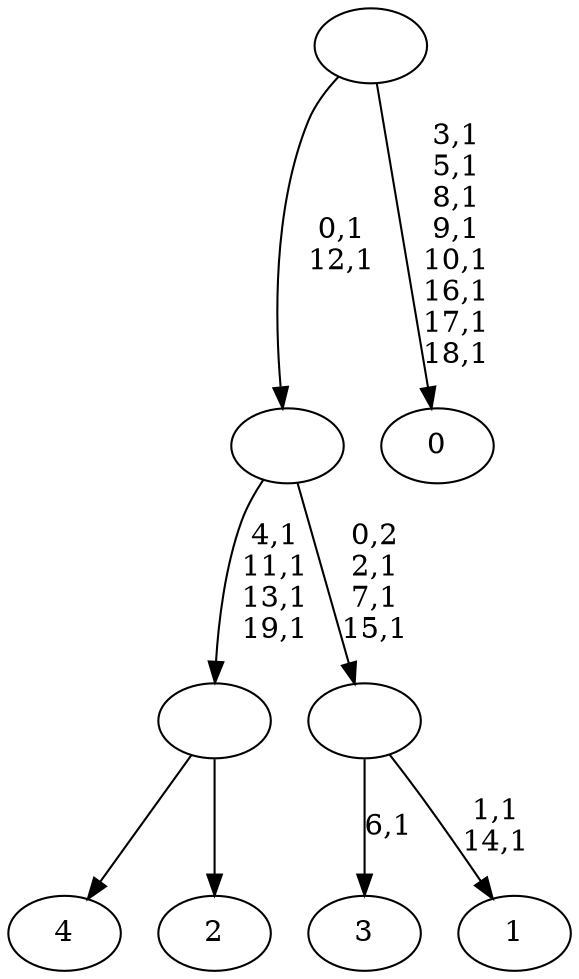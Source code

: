 digraph T {
	25 [label="4"]
	24 [label="3"]
	22 [label="2"]
	21 [label=""]
	17 [label="1"]
	14 [label=""]
	11 [label=""]
	9 [label="0"]
	0 [label=""]
	21 -> 25 [label=""]
	21 -> 22 [label=""]
	14 -> 17 [label="1,1\n14,1"]
	14 -> 24 [label="6,1"]
	11 -> 14 [label="0,2\n2,1\n7,1\n15,1"]
	11 -> 21 [label="4,1\n11,1\n13,1\n19,1"]
	0 -> 9 [label="3,1\n5,1\n8,1\n9,1\n10,1\n16,1\n17,1\n18,1"]
	0 -> 11 [label="0,1\n12,1"]
}
